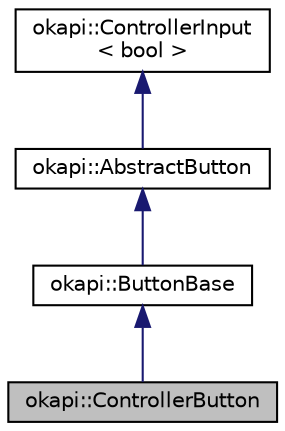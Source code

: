 digraph "okapi::ControllerButton"
{
 // LATEX_PDF_SIZE
  edge [fontname="Helvetica",fontsize="10",labelfontname="Helvetica",labelfontsize="10"];
  node [fontname="Helvetica",fontsize="10",shape=record];
  Node1 [label="okapi::ControllerButton",height=0.2,width=0.4,color="black", fillcolor="grey75", style="filled", fontcolor="black",tooltip=" "];
  Node2 -> Node1 [dir="back",color="midnightblue",fontsize="10",style="solid"];
  Node2 [label="okapi::ButtonBase",height=0.2,width=0.4,color="black", fillcolor="white", style="filled",URL="$classokapi_1_1ButtonBase.html",tooltip=" "];
  Node3 -> Node2 [dir="back",color="midnightblue",fontsize="10",style="solid"];
  Node3 [label="okapi::AbstractButton",height=0.2,width=0.4,color="black", fillcolor="white", style="filled",URL="$classokapi_1_1AbstractButton.html",tooltip=" "];
  Node4 -> Node3 [dir="back",color="midnightblue",fontsize="10",style="solid"];
  Node4 [label="okapi::ControllerInput\l\< bool \>",height=0.2,width=0.4,color="black", fillcolor="white", style="filled",URL="$classokapi_1_1ControllerInput.html",tooltip=" "];
}
